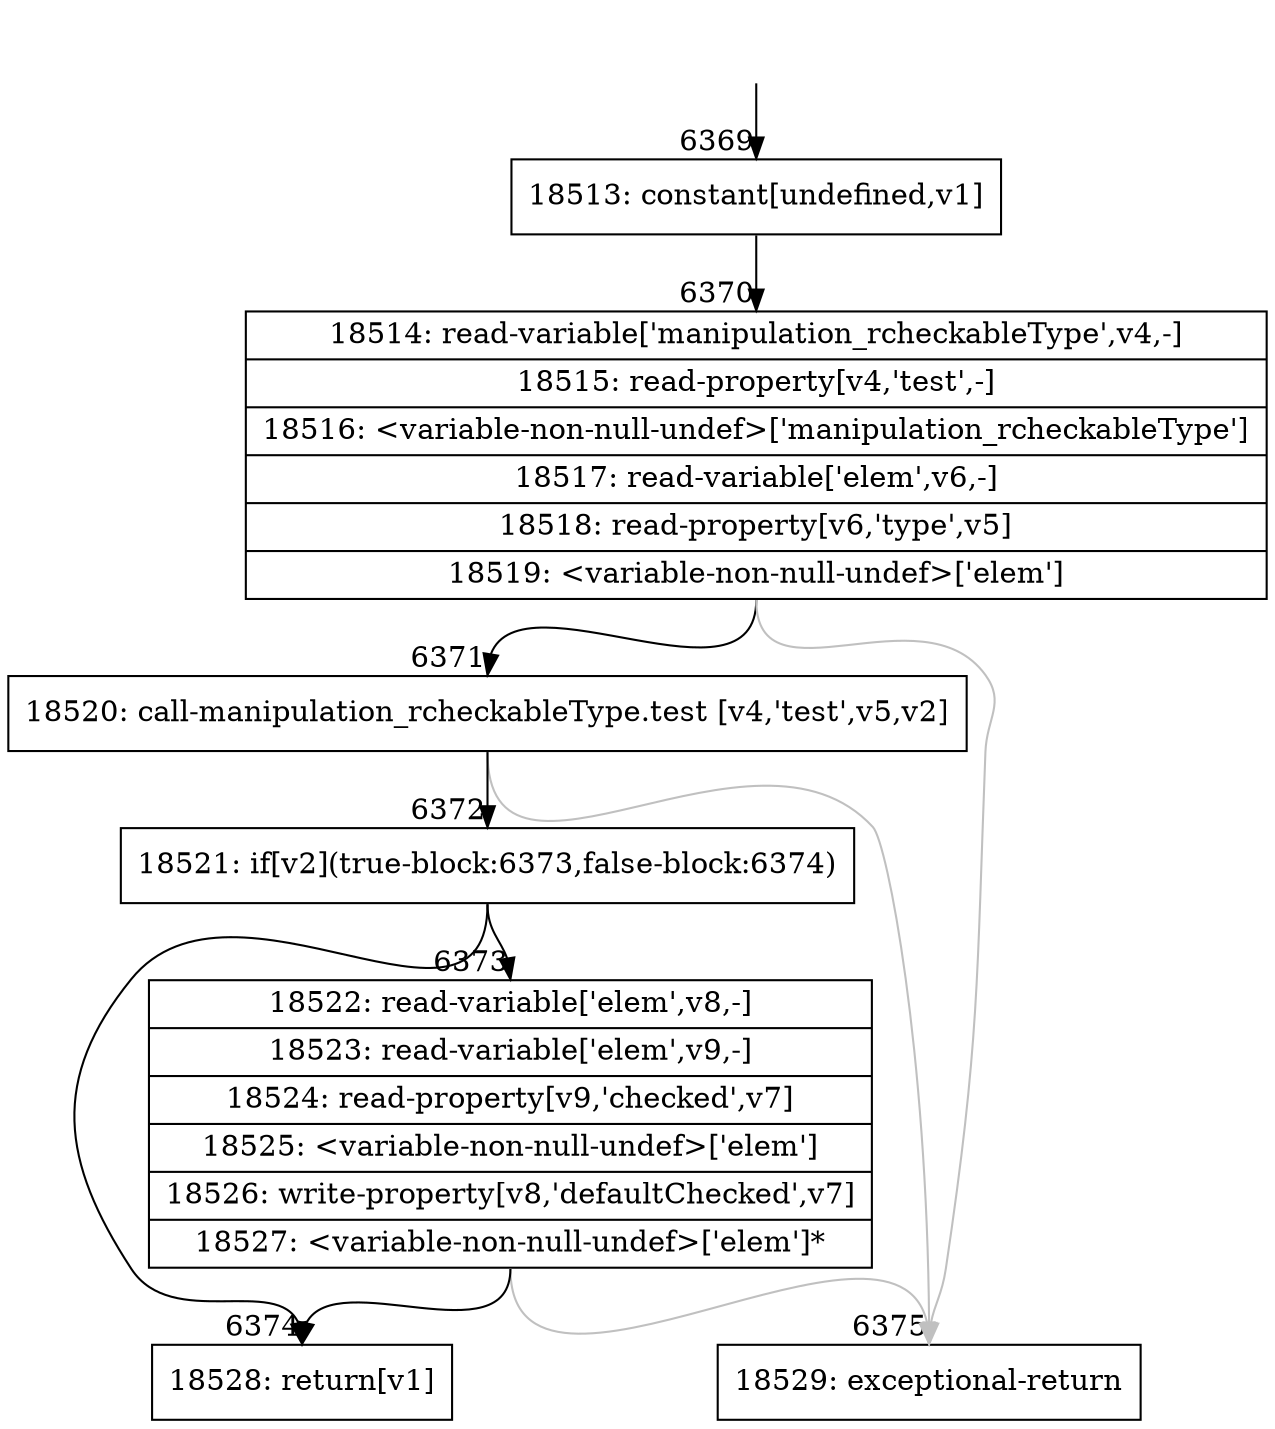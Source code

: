 digraph {
rankdir="TD"
BB_entry413[shape=none,label=""];
BB_entry413 -> BB6369 [tailport=s, headport=n, headlabel="    6369"]
BB6369 [shape=record label="{18513: constant[undefined,v1]}" ] 
BB6369 -> BB6370 [tailport=s, headport=n, headlabel="      6370"]
BB6370 [shape=record label="{18514: read-variable['manipulation_rcheckableType',v4,-]|18515: read-property[v4,'test',-]|18516: \<variable-non-null-undef\>['manipulation_rcheckableType']|18517: read-variable['elem',v6,-]|18518: read-property[v6,'type',v5]|18519: \<variable-non-null-undef\>['elem']}" ] 
BB6370 -> BB6371 [tailport=s, headport=n, headlabel="      6371"]
BB6370 -> BB6375 [tailport=s, headport=n, color=gray, headlabel="      6375"]
BB6371 [shape=record label="{18520: call-manipulation_rcheckableType.test [v4,'test',v5,v2]}" ] 
BB6371 -> BB6372 [tailport=s, headport=n, headlabel="      6372"]
BB6371 -> BB6375 [tailport=s, headport=n, color=gray]
BB6372 [shape=record label="{18521: if[v2](true-block:6373,false-block:6374)}" ] 
BB6372 -> BB6373 [tailport=s, headport=n, headlabel="      6373"]
BB6372 -> BB6374 [tailport=s, headport=n, headlabel="      6374"]
BB6373 [shape=record label="{18522: read-variable['elem',v8,-]|18523: read-variable['elem',v9,-]|18524: read-property[v9,'checked',v7]|18525: \<variable-non-null-undef\>['elem']|18526: write-property[v8,'defaultChecked',v7]|18527: \<variable-non-null-undef\>['elem']*}" ] 
BB6373 -> BB6374 [tailport=s, headport=n]
BB6373 -> BB6375 [tailport=s, headport=n, color=gray]
BB6374 [shape=record label="{18528: return[v1]}" ] 
BB6375 [shape=record label="{18529: exceptional-return}" ] 
//#$~ 6377
}
